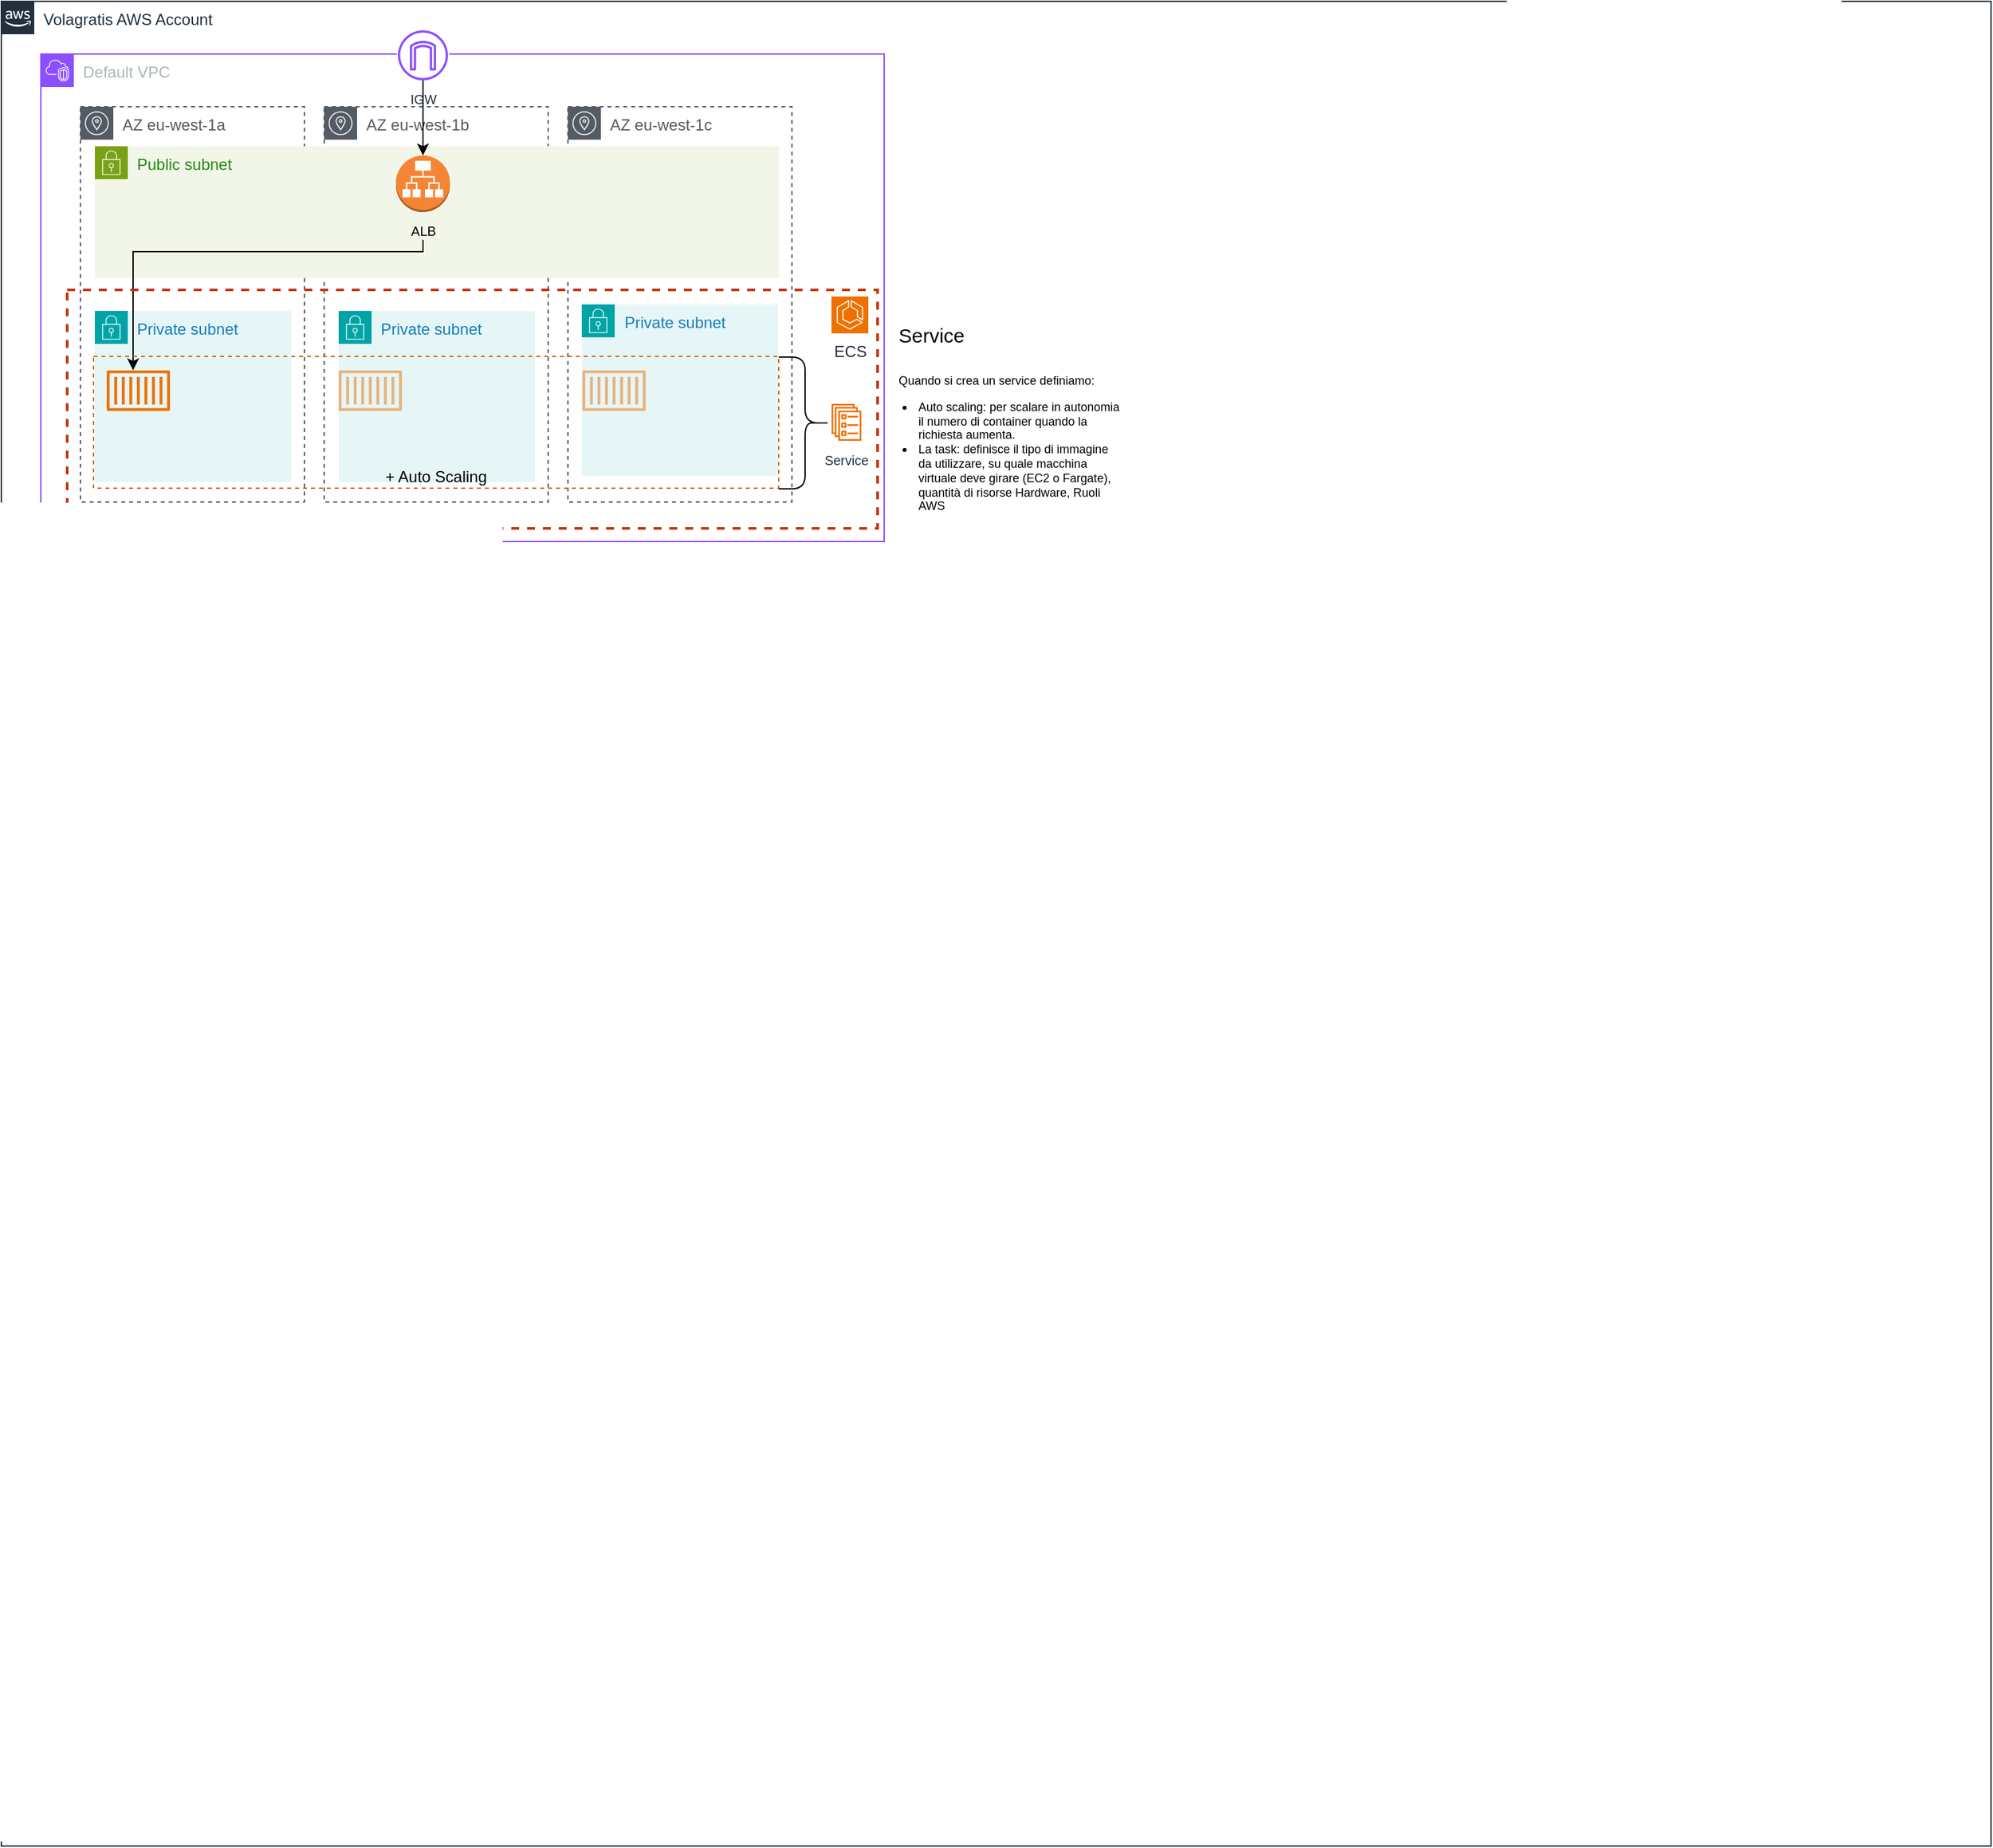<mxfile version="24.7.6">
  <diagram id="Ht1M8jgEwFfnCIfOTk4-" name="Page-1">
    <mxGraphModel dx="2027" dy="2178" grid="1" gridSize="10" guides="1" tooltips="1" connect="1" arrows="1" fold="1" page="1" pageScale="1" pageWidth="1169" pageHeight="827" math="0" shadow="0">
      <root>
        <mxCell id="0" />
        <mxCell id="1" parent="0" />
        <mxCell id="UEzPUAAOIrF-is8g5C7q-74" value="Volagratis AWS Account" style="points=[[0,0],[0.25,0],[0.5,0],[0.75,0],[1,0],[1,0.25],[1,0.5],[1,0.75],[1,1],[0.75,1],[0.5,1],[0.25,1],[0,1],[0,0.75],[0,0.5],[0,0.25]];outlineConnect=0;gradientColor=none;html=1;whiteSpace=wrap;fontSize=12;fontStyle=0;shape=mxgraph.aws4.group;grIcon=mxgraph.aws4.group_aws_cloud_alt;strokeColor=#232F3E;fillColor=none;verticalAlign=top;align=left;spacingLeft=30;fontColor=#232F3E;dashed=0;labelBackgroundColor=#ffffff;container=1;pointerEvents=0;collapsible=0;recursiveResize=0;" parent="1" vertex="1">
          <mxGeometry x="-720" y="-610" width="1510" height="1400" as="geometry" />
        </mxCell>
        <mxCell id="yVuOSzHSXQLgq4gBBESG-1" value="Default VPC" style="points=[[0,0],[0.25,0],[0.5,0],[0.75,0],[1,0],[1,0.25],[1,0.5],[1,0.75],[1,1],[0.75,1],[0.5,1],[0.25,1],[0,1],[0,0.75],[0,0.5],[0,0.25]];outlineConnect=0;gradientColor=none;html=1;whiteSpace=wrap;fontSize=12;fontStyle=0;container=1;pointerEvents=0;collapsible=0;recursiveResize=0;shape=mxgraph.aws4.group;grIcon=mxgraph.aws4.group_vpc2;strokeColor=#8C4FFF;fillColor=none;verticalAlign=top;align=left;spacingLeft=30;fontColor=#AAB7B8;dashed=0;" vertex="1" parent="UEzPUAAOIrF-is8g5C7q-74">
          <mxGeometry x="30" y="40" width="640" height="370" as="geometry" />
        </mxCell>
        <mxCell id="yVuOSzHSXQLgq4gBBESG-19" value="" style="group" vertex="1" connectable="0" parent="yVuOSzHSXQLgq4gBBESG-1">
          <mxGeometry x="400" y="40" width="170" height="390" as="geometry" />
        </mxCell>
        <mxCell id="yVuOSzHSXQLgq4gBBESG-20" value="AZ eu-west-1c" style="sketch=0;outlineConnect=0;gradientColor=none;html=1;whiteSpace=wrap;fontSize=12;fontStyle=0;shape=mxgraph.aws4.group;grIcon=mxgraph.aws4.group_availability_zone;strokeColor=#545B64;fillColor=none;verticalAlign=top;align=left;spacingLeft=30;fontColor=#545B64;dashed=1;" vertex="1" parent="yVuOSzHSXQLgq4gBBESG-19">
          <mxGeometry width="170" height="300" as="geometry" />
        </mxCell>
        <mxCell id="yVuOSzHSXQLgq4gBBESG-22" value="Private subnet" style="points=[[0,0],[0.25,0],[0.5,0],[0.75,0],[1,0],[1,0.25],[1,0.5],[1,0.75],[1,1],[0.75,1],[0.5,1],[0.25,1],[0,1],[0,0.75],[0,0.5],[0,0.25]];outlineConnect=0;gradientColor=none;html=1;whiteSpace=wrap;fontSize=12;fontStyle=0;container=1;pointerEvents=0;collapsible=0;recursiveResize=0;shape=mxgraph.aws4.group;grIcon=mxgraph.aws4.group_security_group;grStroke=0;strokeColor=#00A4A6;fillColor=#E6F6F7;verticalAlign=top;align=left;spacingLeft=30;fontColor=#147EBA;dashed=0;" vertex="1" parent="yVuOSzHSXQLgq4gBBESG-19">
          <mxGeometry x="10.5" y="150" width="149" height="130" as="geometry" />
        </mxCell>
        <mxCell id="yVuOSzHSXQLgq4gBBESG-18" value="Private subnet" style="points=[[0,0],[0.25,0],[0.5,0],[0.75,0],[1,0],[1,0.25],[1,0.5],[1,0.75],[1,1],[0.75,1],[0.5,1],[0.25,1],[0,1],[0,0.75],[0,0.5],[0,0.25]];outlineConnect=0;gradientColor=none;html=1;whiteSpace=wrap;fontSize=12;fontStyle=0;container=1;pointerEvents=0;collapsible=0;recursiveResize=0;shape=mxgraph.aws4.group;grIcon=mxgraph.aws4.group_security_group;grStroke=0;strokeColor=#00A4A6;fillColor=#E6F6F7;verticalAlign=top;align=left;spacingLeft=30;fontColor=#147EBA;dashed=0;" vertex="1" parent="yVuOSzHSXQLgq4gBBESG-1">
          <mxGeometry x="226" y="195" width="149" height="130" as="geometry" />
        </mxCell>
        <mxCell id="yVuOSzHSXQLgq4gBBESG-5" value="AZ eu-west-1a" style="sketch=0;outlineConnect=0;gradientColor=none;html=1;whiteSpace=wrap;fontSize=12;fontStyle=0;shape=mxgraph.aws4.group;grIcon=mxgraph.aws4.group_availability_zone;strokeColor=#545B64;fillColor=none;verticalAlign=top;align=left;spacingLeft=30;fontColor=#545B64;dashed=1;" vertex="1" parent="yVuOSzHSXQLgq4gBBESG-1">
          <mxGeometry x="30" y="40" width="170" height="300" as="geometry" />
        </mxCell>
        <mxCell id="yVuOSzHSXQLgq4gBBESG-8" value="Private subnet" style="points=[[0,0],[0.25,0],[0.5,0],[0.75,0],[1,0],[1,0.25],[1,0.5],[1,0.75],[1,1],[0.75,1],[0.5,1],[0.25,1],[0,1],[0,0.75],[0,0.5],[0,0.25]];outlineConnect=0;gradientColor=none;html=1;whiteSpace=wrap;fontSize=12;fontStyle=0;container=1;pointerEvents=0;collapsible=0;recursiveResize=0;shape=mxgraph.aws4.group;grIcon=mxgraph.aws4.group_security_group;grStroke=0;strokeColor=#00A4A6;fillColor=#E6F6F7;verticalAlign=top;align=left;spacingLeft=30;fontColor=#147EBA;dashed=0;" vertex="1" parent="yVuOSzHSXQLgq4gBBESG-1">
          <mxGeometry x="41" y="195" width="149" height="130" as="geometry" />
        </mxCell>
        <mxCell id="yVuOSzHSXQLgq4gBBESG-23" value="" style="group" vertex="1" connectable="0" parent="yVuOSzHSXQLgq4gBBESG-1">
          <mxGeometry x="41" y="40" width="519" height="390" as="geometry" />
        </mxCell>
        <mxCell id="yVuOSzHSXQLgq4gBBESG-16" value="AZ eu-west-1b" style="sketch=0;outlineConnect=0;gradientColor=none;html=1;whiteSpace=wrap;fontSize=12;fontStyle=0;shape=mxgraph.aws4.group;grIcon=mxgraph.aws4.group_availability_zone;strokeColor=#545B64;fillColor=none;verticalAlign=top;align=left;spacingLeft=30;fontColor=#545B64;dashed=1;" vertex="1" parent="yVuOSzHSXQLgq4gBBESG-23">
          <mxGeometry x="174" width="170" height="300" as="geometry" />
        </mxCell>
        <mxCell id="yVuOSzHSXQLgq4gBBESG-7" value="Public subnet" style="points=[[0,0],[0.25,0],[0.5,0],[0.75,0],[1,0],[1,0.25],[1,0.5],[1,0.75],[1,1],[0.75,1],[0.5,1],[0.25,1],[0,1],[0,0.75],[0,0.5],[0,0.25]];outlineConnect=0;gradientColor=none;html=1;whiteSpace=wrap;fontSize=12;fontStyle=0;container=1;pointerEvents=0;collapsible=0;recursiveResize=0;shape=mxgraph.aws4.group;grIcon=mxgraph.aws4.group_security_group;grStroke=0;strokeColor=#7AA116;fillColor=#F2F6E8;verticalAlign=top;align=left;spacingLeft=30;fontColor=#248814;dashed=0;" vertex="1" parent="yVuOSzHSXQLgq4gBBESG-23">
          <mxGeometry y="30" width="519" height="100" as="geometry" />
        </mxCell>
        <mxCell id="yVuOSzHSXQLgq4gBBESG-46" style="edgeStyle=orthogonalEdgeStyle;rounded=0;orthogonalLoop=1;jettySize=auto;html=1;" edge="1" parent="yVuOSzHSXQLgq4gBBESG-23">
          <mxGeometry relative="1" as="geometry">
            <mxPoint x="29" y="200" as="targetPoint" />
            <mxPoint x="249" y="101" as="sourcePoint" />
            <Array as="points">
              <mxPoint x="249" y="110" />
              <mxPoint x="29" y="110" />
              <mxPoint x="29" y="200" />
            </Array>
          </mxGeometry>
        </mxCell>
        <mxCell id="yVuOSzHSXQLgq4gBBESG-24" value="&lt;font style=&quot;font-size: 10px;&quot;&gt;ALB&lt;/font&gt;" style="outlineConnect=0;dashed=0;verticalLabelPosition=bottom;verticalAlign=top;align=center;html=1;shape=mxgraph.aws3.application_load_balancer;fillColor=#F58534;gradientColor=none;" vertex="1" parent="yVuOSzHSXQLgq4gBBESG-23">
          <mxGeometry x="228.5" y="37" width="41" height="43.0" as="geometry" />
        </mxCell>
        <mxCell id="yVuOSzHSXQLgq4gBBESG-4" value="" style="group;verticalAlign=bottom;" vertex="1" connectable="0" parent="yVuOSzHSXQLgq4gBBESG-1">
          <mxGeometry x="270" y="-18" width="40" height="40" as="geometry" />
        </mxCell>
        <mxCell id="yVuOSzHSXQLgq4gBBESG-3" value="" style="ellipse;whiteSpace=wrap;html=1;aspect=fixed;strokeColor=none;" vertex="1" parent="yVuOSzHSXQLgq4gBBESG-4">
          <mxGeometry width="40" height="40" as="geometry" />
        </mxCell>
        <mxCell id="yVuOSzHSXQLgq4gBBESG-2" value="&lt;font style=&quot;font-size: 10px;&quot;&gt;IGW&lt;/font&gt;" style="sketch=0;outlineConnect=0;fontColor=#232F3E;gradientColor=none;fillColor=#8C4FFF;strokeColor=none;dashed=0;verticalLabelPosition=bottom;verticalAlign=top;align=center;html=1;fontSize=12;fontStyle=0;aspect=fixed;pointerEvents=1;shape=mxgraph.aws4.internet_gateway;" vertex="1" parent="yVuOSzHSXQLgq4gBBESG-4">
          <mxGeometry x="1" width="38" height="38" as="geometry" />
        </mxCell>
        <mxCell id="yVuOSzHSXQLgq4gBBESG-25" value="" style="edgeStyle=orthogonalEdgeStyle;rounded=0;orthogonalLoop=1;jettySize=auto;html=1;strokeWidth=1;" edge="1" parent="yVuOSzHSXQLgq4gBBESG-1" source="yVuOSzHSXQLgq4gBBESG-2" target="yVuOSzHSXQLgq4gBBESG-24">
          <mxGeometry relative="1" as="geometry" />
        </mxCell>
        <mxCell id="yVuOSzHSXQLgq4gBBESG-52" value="&lt;p style=&quot;line-height: 90%;&quot;&gt;&lt;/p&gt;&lt;h1 style=&quot;margin-top: 0px; line-height: 110%;&quot;&gt;&lt;span style=&quot;font-weight: normal;&quot;&gt;&lt;font style=&quot;font-size: 15px;&quot;&gt;Service&lt;/font&gt;&lt;/span&gt;&lt;/h1&gt;&lt;p style=&quot;line-height: 110%; font-size: 9px;&quot;&gt;&lt;span style=&quot;&quot;&gt;Quando si crea un service definiamo:&amp;nbsp;&lt;br&gt;&lt;/span&gt;&lt;/p&gt;&lt;ul style=&quot;padding-left: 15px; font-size: 9px;&quot;&gt;&lt;li style=&quot;&quot;&gt;&lt;span style=&quot;background-color: initial;&quot;&gt;&lt;font style=&quot;font-size: 9px;&quot;&gt;Auto scaling: per scalare in autonomia il numero di container quando la richiesta aumenta.&lt;/font&gt;&lt;/span&gt;&lt;/li&gt;&lt;li style=&quot;&quot;&gt;&lt;span style=&quot;background-color: initial;&quot;&gt;&lt;font style=&quot;font-size: 9px;&quot;&gt;La task: definisce il tipo di immagine da utilizzare, su quale macchina virtuale deve girare (EC2 o Fargate), quantità di risorse Hardware, Ruoli AWS&lt;/font&gt;&lt;/span&gt;&lt;/li&gt;&lt;/ul&gt;&lt;span style=&quot;font-size: 10px;&quot;&gt;&lt;br&gt;&lt;/span&gt;&lt;p&gt;&lt;/p&gt;&lt;p&gt;&lt;/p&gt;" style="text;html=1;whiteSpace=wrap;overflow=hidden;rounded=0;spacing=1;verticalAlign=middle;" vertex="1" parent="UEzPUAAOIrF-is8g5C7q-74">
          <mxGeometry x="680" y="220" width="170" height="210" as="geometry" />
        </mxCell>
        <mxCell id="yVuOSzHSXQLgq4gBBESG-26" value="" style="whiteSpace=wrap;html=1;movable=1;resizable=1;rotatable=1;deletable=1;editable=1;locked=0;connectable=1;dashed=1;fillColor=none;fontColor=#000000;strokeColor=#C73500;strokeWidth=2;align=left;verticalAlign=bottom;" vertex="1" parent="1">
          <mxGeometry x="-670" y="-391" width="615" height="181" as="geometry" />
        </mxCell>
        <mxCell id="yVuOSzHSXQLgq4gBBESG-27" value="" style="sketch=0;outlineConnect=0;fontColor=#232F3E;gradientColor=none;fillColor=#ED7100;strokeColor=none;dashed=0;verticalLabelPosition=bottom;verticalAlign=top;align=center;html=1;fontSize=12;fontStyle=0;aspect=fixed;pointerEvents=1;shape=mxgraph.aws4.container_1;" vertex="1" parent="1">
          <mxGeometry x="-640" y="-330" width="48" height="31" as="geometry" />
        </mxCell>
        <mxCell id="yVuOSzHSXQLgq4gBBESG-28" value="" style="sketch=0;outlineConnect=0;fontColor=#232F3E;gradientColor=none;fillColor=#ED7100;strokeColor=none;dashed=0;verticalLabelPosition=bottom;verticalAlign=top;align=center;html=1;fontSize=12;fontStyle=0;aspect=fixed;pointerEvents=1;shape=mxgraph.aws4.container_1;opacity=50;" vertex="1" parent="1">
          <mxGeometry x="-464" y="-330" width="48" height="31" as="geometry" />
        </mxCell>
        <mxCell id="yVuOSzHSXQLgq4gBBESG-29" value="" style="sketch=0;outlineConnect=0;fontColor=#232F3E;gradientColor=none;fillColor=#ED7100;strokeColor=none;dashed=0;verticalLabelPosition=bottom;verticalAlign=top;align=center;html=1;fontSize=12;fontStyle=0;aspect=fixed;pointerEvents=1;shape=mxgraph.aws4.container_1;opacity=50;" vertex="1" parent="1">
          <mxGeometry x="-279" y="-330" width="48" height="31" as="geometry" />
        </mxCell>
        <mxCell id="yVuOSzHSXQLgq4gBBESG-30" value="ECS" style="sketch=0;points=[[0,0,0],[0.25,0,0],[0.5,0,0],[0.75,0,0],[1,0,0],[0,1,0],[0.25,1,0],[0.5,1,0],[0.75,1,0],[1,1,0],[0,0.25,0],[0,0.5,0],[0,0.75,0],[1,0.25,0],[1,0.5,0],[1,0.75,0]];outlineConnect=0;fontColor=#232F3E;fillColor=#ED7100;strokeColor=#ffffff;dashed=0;verticalLabelPosition=bottom;verticalAlign=top;align=center;html=1;fontSize=12;fontStyle=0;aspect=fixed;shape=mxgraph.aws4.resourceIcon;resIcon=mxgraph.aws4.ecs;" vertex="1" parent="1">
          <mxGeometry x="-90" y="-386" width="28" height="28" as="geometry" />
        </mxCell>
        <mxCell id="yVuOSzHSXQLgq4gBBESG-41" value="+ Auto Scaling" style="whiteSpace=wrap;html=1;movable=1;resizable=1;rotatable=1;deletable=1;editable=1;locked=0;connectable=1;dashed=1;fillColor=none;fontColor=#000000;strokeColor=#CC6600;strokeWidth=1;align=center;verticalAlign=bottom;" vertex="1" parent="1">
          <mxGeometry x="-650" y="-340.5" width="520" height="100" as="geometry" />
        </mxCell>
        <mxCell id="yVuOSzHSXQLgq4gBBESG-37" value="&lt;font style=&quot;font-size: 10px;&quot;&gt;Service&lt;/font&gt;" style="sketch=0;outlineConnect=0;fontColor=#232F3E;gradientColor=none;fillColor=#ED7100;strokeColor=none;dashed=0;verticalLabelPosition=bottom;verticalAlign=top;align=center;html=1;fontSize=12;fontStyle=0;aspect=fixed;pointerEvents=1;shape=mxgraph.aws4.ecs_service;" vertex="1" parent="1">
          <mxGeometry x="-90" y="-304.5" width="22.75" height="28" as="geometry" />
        </mxCell>
        <mxCell id="yVuOSzHSXQLgq4gBBESG-51" value="" style="shape=curlyBracket;whiteSpace=wrap;html=1;rounded=1;flipH=1;labelPosition=right;verticalLabelPosition=middle;align=left;verticalAlign=middle;" vertex="1" parent="1">
          <mxGeometry x="-130" y="-340" width="40" height="100" as="geometry" />
        </mxCell>
      </root>
    </mxGraphModel>
  </diagram>
</mxfile>
